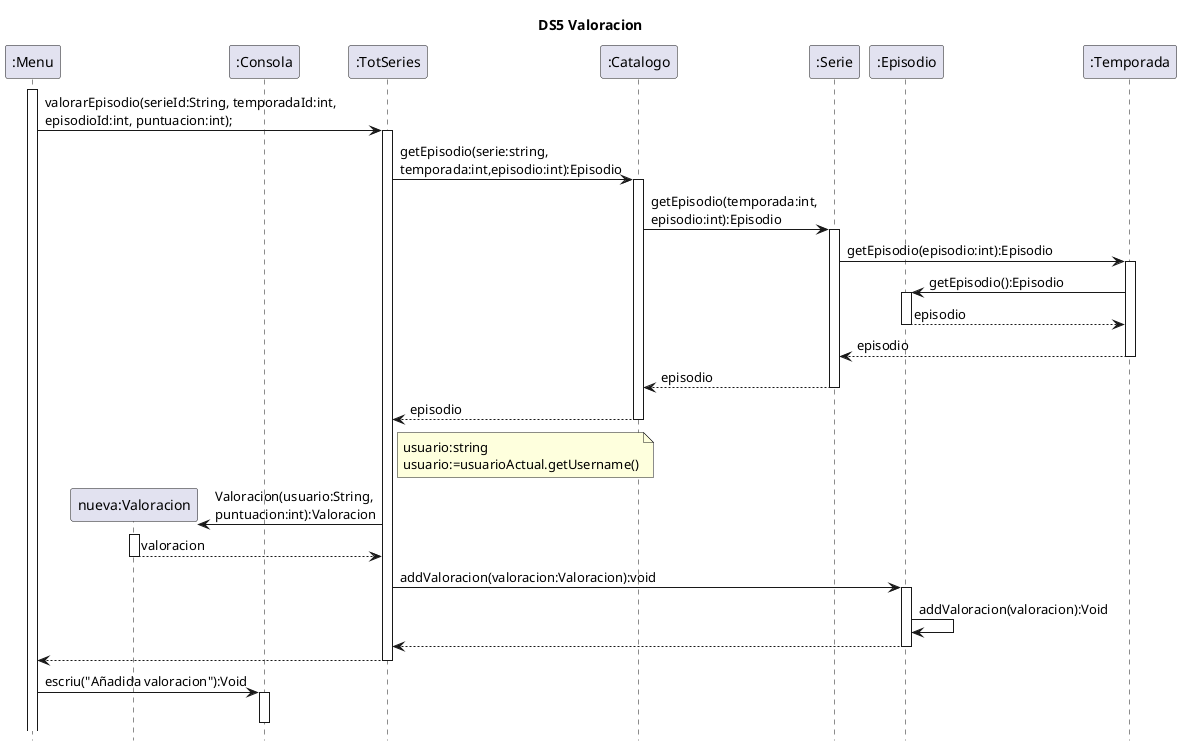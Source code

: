 @startuml
title	DS5 Valoracion	
hide	footbox

participant ":Menu" as Menu
participant "nueva:Valoracion" as Valoracion
participant ":Consola" as Consola
participant ":TotSeries" as TotSeries
participant ":Catalogo" as Catalogo
participant ":Serie" as Serie
participant ":Episodio" as Episodio
participant ":Temporada" as Temporada




activate Menu
Menu -> TotSeries :valorarEpisodio(serieId:String, temporadaId:int, \nepisodioId:int, puntuacion:int);
activate TotSeries

TotSeries -> Catalogo:getEpisodio(serie:string,\ntemporada:int,episodio:int):Episodio
    activate Catalogo
    Catalogo -> Serie:getEpisodio(temporada:int,\nepisodio:int):Episodio
    activate Serie
    Serie -> Temporada:getEpisodio(episodio:int):Episodio
    activate Temporada
    Temporada->Episodio:getEpisodio():Episodio
    activate Episodio
    Episodio-->Temporada:episodio
    deactivate Episodio
    Temporada-->Serie:episodio
    deactivate Temporada
    Serie --> Catalogo:episodio
    deactivate Serie
    Catalogo --> TotSeries:episodio
    deactivate Catalogo

create Valoracion
note right TotSeries
    usuario:string
    usuario:=usuarioActual.getUsername()
end note
TotSeries -> Valoracion:Valoracion(usuario:String,\npuntuacion:int):Valoracion
activate Valoracion
Valoracion --> TotSeries: valoracion
deactivate Valoracion
TotSeries -> Episodio: addValoracion(valoracion:Valoracion):void
activate Episodio
Episodio -> Episodio:addValoracion(valoracion):Void
Episodio-->TotSeries
deactivate Episodio
TotSeries-->Menu
deactivate TotSeries
Menu->Consola : escriu("Añadida valoracion"):Void
activate Consola
deactivate Consola

@enduml